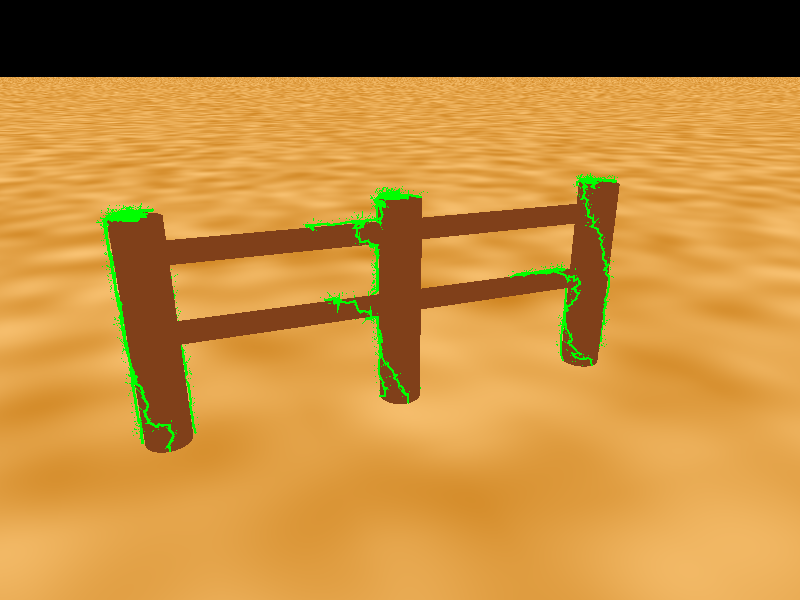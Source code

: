//    Persistence of Vision Raytracer Version 3.5 Scene Description File
//    File: tracevines.pov
//    Author: Ron Parker
//    Description: Algorithm shamelessly lifted from
//     "Modeling Plants With Environment-Sensitive Automata"
//     Proceedings of Ausgraph '88, pages 27-33
//     by James Arvo and David Kirk
//
//*******************************************

#macro Interfere( A, B, Object )
  #local N=<0,0,0>;
  #local I=trace( Object, A, B-A, N );
  (vlength(N) & (vlength(I-A)<vlength(B-A)))
#end // macro

#macro FindTmp( CurPt, Normal, Object, RandSeed )
  #local More = 1;
  #local Safety = C3;
  #local Q = <0,0,0>;
  #while ( More & Safety )
    // select random unit T orthogonal to Normal
    #local T = <rand(RandSeed)-.5,rand(RandSeed)-.5, rand(RandSeed)-.5>;
    #local T = T-vdot(T,Normal)*Normal;
    #if ( vlength(T))
      #local T = T/vlength(T);
      #local Safety = Safety-1;
      #local Q = CurPt + C2 * T;
      #local More = Interfere( CurPt, Q, Object );
    #end // if
  #end // while
  #if (Safety)
    Q;
  #else
    <0,0,0>;
  #end // if
#end // macro

#macro Draw( CurPt, NewPt, Normal, NewNormal )
  union {
    sphere {CurPt, R1}
    sphere {NewPt, R1}
    cylinder {CurPt, NewPt, R1}
    #local Pr = vcross(NewPt-CurPt, NewNormal );
    #local Pl = vnormalize(NewPt-CurPt);
    #local Or = vnormalize(.3*NewNormal+.7*Pl);
    triangle {NewPt, NewPt+LL*Or, NewPt+.5*LL*Or+.5*LW*Pr
              translate R1*NewNormal}
    triangle {NewPt, NewPt+LL*Or, NewPt+.5*LL*Or-.5*LW*Pr
              translate R1*NewNormal}
    texture {
      pigment {color green 1}
    }
  }
#end // macro

#macro Grow( Start, Normal, Object, RandSeed )

  #local Continue = 1;
  #while ( Continue )
    #ifndef (Watchdog)
      #local Watchdog = C8;
    #else
      #declare Watchdog = Watchdog - 1;
    #end // ifndef

    #ifndef (Gen)
      #local Gen = 0;
    #else
      #local Gen2 = Gen+1;
      #local Gen = Gen2;
    #end // if

    #local Continue = 0;
    #local Branch = 0;

    #if ( Watchdog )

      #local CurPt = Start + C1 * Normal;
      #local NewTmp = FindTmp( CurPt, Normal, Object, RandSeed )
      #if (vlength( NewTmp ))

        #local Dist = 9999;
        #local NewRoot = Start;
        #local NewNormal = Normal;
        #local NewPt = CurPt;
        #local Iter = C3;
        #while (Iter)
          #local R = <rand(RandSeed)-.5,rand(RandSeed)-.5,
                      rand(RandSeed)-.5>+Bias;
          #local N = <0,0,0>;
          #local Int = trace( Object, NewTmp, R, N );
          #if ( vlength(N) )
            #local CurDist = vlength( Int-Start );
            #local TestPt = Int + C1 * N;
            #if ( (CurDist < Dist) & (CurDist < C4) &
                   !Interfere( CurPt, TestPt, Object ))
              #local Dist = CurDist;
              #local NewRoot = Int;
              #local NewNormal = vnormalize(N);
              #local NewPt = Int+ C1 * N;
            #end // if shorter dist
          #end // if N
          #local Iter = Iter-1;
        #end // while Iter
        #if ( vlength(CurPt-NewPt))
          Draw( CurPt, NewPt, Normal, NewNormal )
          #if (rand(RandSeed) > C5 & Gen < C7)
            #local Continue = 1;
            #if (rand(RandSeed)<C6)
              #local Branch = 1;
            #end // if branch
          #end // if continue
        #end // if new point
      #end // if NewTmp found
    #end // if watchdog

    #if (Branch)
      Grow( NewRoot, NewNormal, Object, RandSeed )
    #end // if branch
  #local Start = NewRoot;
  #local Normal = NewNormal;
  #end // while continue
#end // macro

#declare Fence = union {
  cylinder {-2.2*x, <-2.2,2,0>, .2}
  cylinder {0, <0,2,0>, .2}
  cylinder {2.2*x, <2.2,2,0>, .2}
  cylinder {<2.2,1.7,0> <-2.2,1.7,0> .1}
  cylinder {<2.2,1,0> <-2.2,1,0> .1}
  plane {y 0 pigment {bozo color_map {[0 rgb <1,.8,.5>][1 rgb <.8,.5,.1>]}}}
  translate -.02*y
  texture {
    pigment {
      color rgb <.5,.25,.1>
    }
  }
}

#declare C1 =  .02;  // distance of the vine from the object it grows on
#declare C2 =  .05;  // Approximate step distance
#declare C3 =  60;  // number of attempts to find a surface to take root
#declare C4 =  .1;  // Maximum jump between roots
#declare C5 = .05;  // probability of quitting after each generation
#declare C6 = .3;  // probability of branching after each generation
#declare C7 =  150;  // absolute maximum generations
#declare C8 = 10000; // absolute maximum generations along all branches

#declare R1 = .01;  // radius of vine

#declare LL = .1;   // length of leaf
#declare LW = .1;   // width of leaf

#declare Bias = <-.2,.4,0>;
#declare RandSeed = seed(347);

#declare Sa=array[12] {
  <-2,0,0>,<-2.4,0,0>,<-2.2,0,.2>,<-2.2,0,-.2>, // left post
  <2,0,0>,<2.4,0,0>,<2.2,0,.2>,<2.2,0,-.2>, // right post
  <-.2,0,0>,<.2,0,0>,<0,0,.2>,<0,0,-.2> // center post
}

#declare Na=array[12] {x,-x,z,-z,-x,x,z,-z,-x,x,z,-z}

#declare Count=0;

#while (Count<12)
  #debug concat("plant ",str(Count+1,0,0), "\n")
  Grow( Sa[Count], Na[Count], Fence, RandSeed )
  #declare Count=Count+1;
#end

object {Fence}
light_source {<-20,20,-20> rgb 1}
camera {location <-2,3,-5> look_at y}
